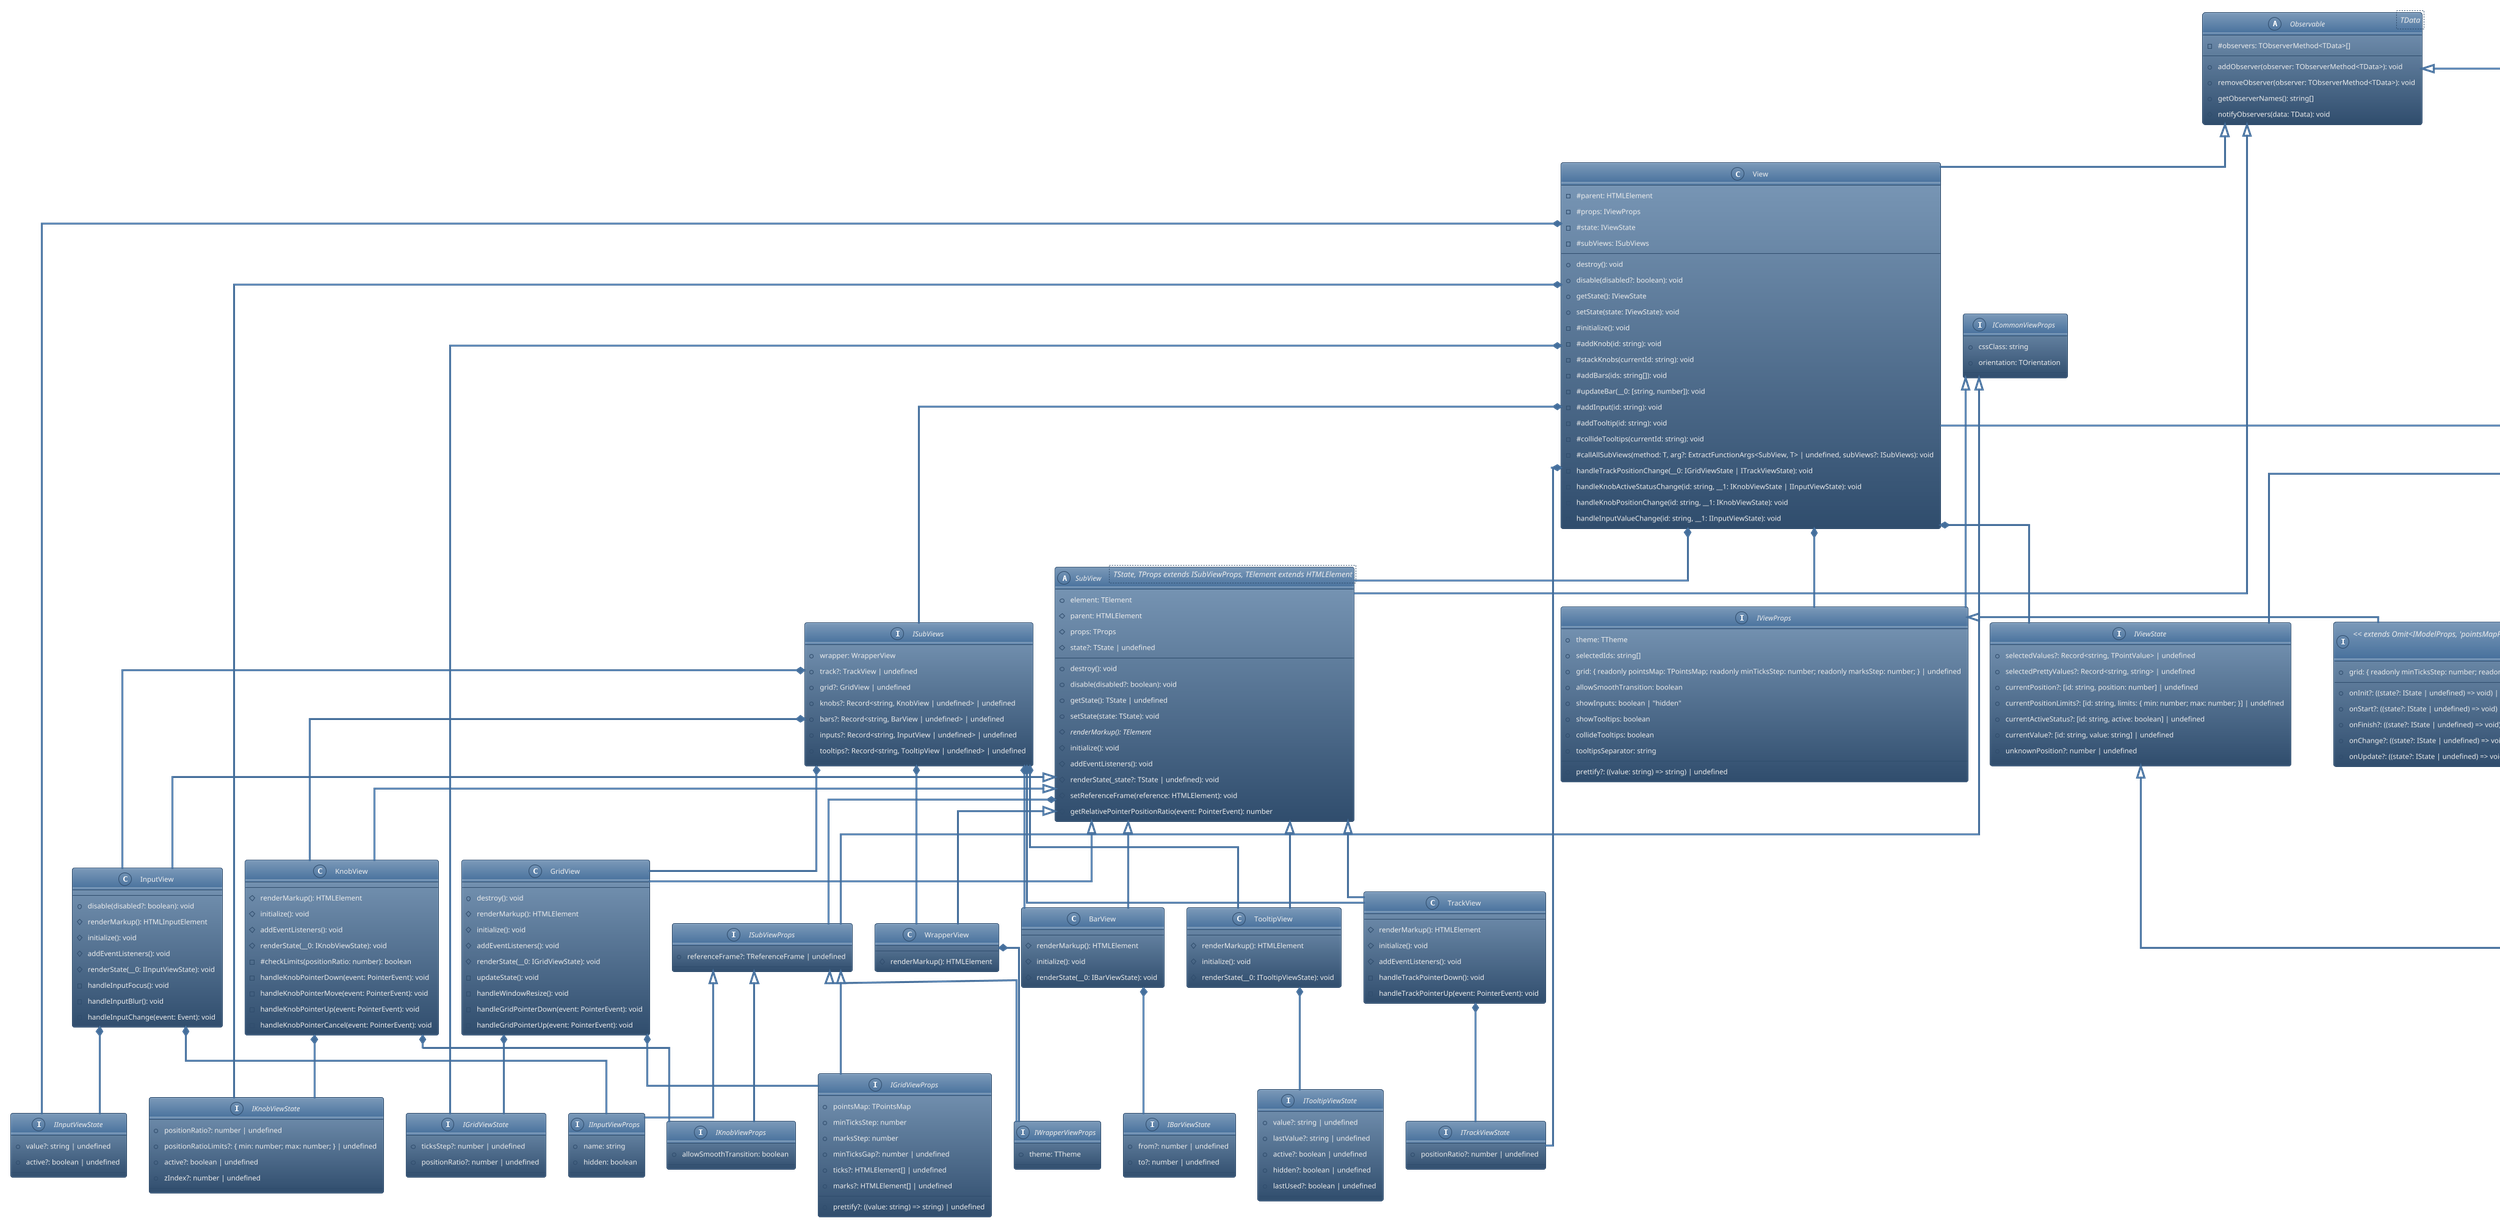 @startuml
!theme spacelab
skinparam defaultFontName Consolas
skinparam linetype ortho

abstract class Observable<TData> {
    -#observers: TObserverMethod<TData>[]
    +addObserver(observer: TObserverMethod<TData>): void
    +removeObserver(observer: TObserverMethod<TData>): void
    +getObserverNames(): string[]
    #notifyObservers(data: TData): void
}
together {
    interface IModelProps {
        +initialSelectedValues: Record<string, TPointValue>
        +valuesPrecision: number
        +collideKnobs: boolean
        +range?: { min: number; max: number; step: number; positionStep?: number | undefined; } | undefined
        +valuesArray?: string[] | number[] | undefined
        +pointsMap?: Record<number, TPointValue> | undefined
        +pointsMapPrecision?: number | undefined
        +positionsArray?: number[] | undefined
    }
    interface IModelState {
        +selectedPoints: Record<string, TPoint>
        +selectedPointsLimits: Record<string, { min: number; max: number; }>
    }
    interface IModelData {
        +currentPoint?: TCurrentPoint | undefined
        +currentPointLimits?: [id: string, limits: { min: number; max: number; }] | undefined
    }
    class Model extends Observable {
        -#props: IModelProps
        -#state: IModelState
        +getState(): IModelState
        +getSelectedPoints(): TCurrentPoint[]
        +getPointsMap(): [position: string, value: TPointValue][]
        +selectPointByUnknownPosition(positionRatio: number): void
        +selectPointByPosition(__0: [string, number]): void
        +selectPointByValue(__0: [string, TPointValue]): void
        +selectPointLimits(id: string): void
        -#initialize(): void
        -#generateValuesArrayFromRange(): void
        -#generatePointsMapFromArray(): void
        -#activatePointsMap(): void
        -#generatePositionsArray(): void
        -#getPositionRatioByValue(value: number, __1: { min: number; max: number; }): number
        -#getValueByPositionRatio(positionRatio: number, __1: { min: number; max: number; }): number
        -#getRoundedByStepValue(value: number, __1: { min: number; max: number; step: number; }): number
        -#checkPointLimits(__0: [string, number]): boolean
    }
}
together {
    together {
        interface IViewProps extends ICommonViewProps {
            +theme: TTheme
            +selectedIds: string[]
            +grid: { readonly pointsMap: TPointsMap; readonly minTicksStep: number; readonly marksStep: number; } | undefined
            +allowSmoothTransition: boolean
            +showInputs: boolean | "hidden"
            +showTooltips: boolean
            +collideTooltips: boolean
            +tooltipsSeparator: string
            +prettify?: ((value: string) => string) | undefined
        }
        interface IViewState {
            +selectedValues?: Record<string, TPointValue> | undefined
            +selectedPrettyValues?: Record<string, string> | undefined
            +currentPosition?: [id: string, position: number] | undefined
            +currentPositionLimits?: [id: string, limits: { min: number; max: number; }] | undefined
            +currentActiveStatus?: [id: string, active: boolean] | undefined
            +currentValue?: [id: string, value: string] | undefined
            +unknownPosition?: number | undefined
        }
        class View extends Observable {
            -#parent: HTMLElement
            -#props: IViewProps
            -#state: IViewState
            -#subViews: ISubViews
            +destroy(): void
            +disable(disabled?: boolean): void
            +getState(): IViewState
            +setState(state: IViewState): void
            -#initialize(): void
            -#addKnob(id: string): void
            -#stackKnobs(currentId: string): void
            -#addBars(ids: string[]): void
            -#updateBar(__0: [string, number]): void
            -#addInput(id: string): void
            -#addTooltip(id: string): void
            -#collideTooltips(currentId: string): void
            -#callAllSubViews(method: T, arg?: ExtractFunctionArgs<SubView, T> | undefined, subViews?: ISubViews): void
            -handleTrackPositionChange(__0: IGridViewState | ITrackViewState): void
            -handleKnobActiveStatusChange(id: string, __1: IKnobViewState | IInputViewState): void
            -handleKnobPositionChange(id: string, __1: IKnobViewState): void
            -handleInputValueChange(id: string, __1: IInputViewState): void
        }
    }
    together {
        interface ICommonViewProps {
            +cssClass: string
            +orientation: TOrientation
        }
        interface ISubViewProps extends ICommonViewProps {
            +referenceFrame?: TReferenceFrame | undefined
        }
        abstract class SubView<TState, TProps extends ISubViewProps, TElement extends HTMLElement> extends Observable {
            +element: TElement
            #parent: HTMLElement
            #props: TProps
            #state?: TState | undefined
            +destroy(): void
            +disable(disabled?: boolean): void
            +getState(): TState | undefined
            +setState(state: TState): void
            #{abstract} renderMarkup(): TElement
            #initialize(): void
            #addEventListeners(): void
            #renderState(_state?: TState | undefined): void
            #setReferenceFrame(reference: HTMLElement): void
            #getRelativePointerPositionRatio(event: PointerEvent): number
        }
        interface IWrapperViewProps extends ISubViewProps {
            +theme: TTheme
        }
        class WrapperView extends SubView {
            #renderMarkup(): HTMLElement
        }
        interface ITrackViewState {
            +positionRatio?: number | undefined
        }
        class TrackView extends SubView {
            #renderMarkup(): HTMLElement
            #initialize(): void
            #addEventListeners(): void
            -handleTrackPointerDown(): void
            -handleTrackPointerUp(event: PointerEvent): void
        }
        interface IGridViewProps extends ISubViewProps {
            +pointsMap: TPointsMap
            +minTicksStep: number
            +marksStep: number
            +prettify?: ((value: string) => string) | undefined
            +minTicksGap?: number | undefined
            +ticks?: HTMLElement[] | undefined
            +marks?: HTMLElement[] | undefined
        }
        interface IGridViewState {
            +ticksStep?: number | undefined
            +positionRatio?: number | undefined
        }
        class GridView extends SubView {
            +destroy(): void
            #renderMarkup(): HTMLElement
            #initialize(): void
            #addEventListeners(): void
            #renderState(__0: IGridViewState): void
            -updateState(): void
            -handleWindowResize(): void
            -handleGridPointerDown(event: PointerEvent): void
            -handleGridPointerUp(event: PointerEvent): void
        }
        interface IKnobViewProps extends ISubViewProps {
            +allowSmoothTransition: boolean
        }
        interface IKnobViewState {
            +positionRatio?: number | undefined
            +positionRatioLimits?: { min: number; max: number; } | undefined
            +active?: boolean | undefined
            +zIndex?: number | undefined
        }
        class KnobView extends SubView {
            #renderMarkup(): HTMLElement
            #initialize(): void
            #addEventListeners(): void
            #renderState(__0: IKnobViewState): void
            -#checkLimits(positionRatio: number): boolean
            -handleKnobPointerDown(event: PointerEvent): void
            -handleKnobPointerMove(event: PointerEvent): void
            -handleKnobPointerUp(event: PointerEvent): void
            -handleKnobPointerCancel(event: PointerEvent): void
        }
        interface IBarViewState {
            +from?: number | undefined
            +to?: number | undefined
        }
        class BarView extends SubView {
            #renderMarkup(): HTMLElement
            #initialize(): void
            #renderState(__0: IBarViewState): void
        }
        interface IInputViewProps extends ISubViewProps {
            +name: string
            +hidden: boolean
        }
        interface IInputViewState {
            +value?: string | undefined
            +active?: boolean | undefined
        }
        class InputView extends SubView {
            +disable(disabled?: boolean): void
            #renderMarkup(): HTMLInputElement
            #initialize(): void
            #addEventListeners(): void
            #renderState(__0: IInputViewState): void
            -handleInputFocus(): void
            -handleInputBlur(): void
            -handleInputChange(event: Event): void
        }
        interface ITooltipViewState {
            +value?: string | undefined
            +lastValue?: string | undefined
            +active?: boolean | undefined
            +hidden?: boolean | undefined
            +lastUsed?: boolean | undefined
        }
        class TooltipView extends SubView {
            #renderMarkup(): HTMLElement
            #initialize(): void
            #renderState(__0: ITooltipViewState): void
        }
        interface ISubViews {
            +wrapper: WrapperView
            +track?: TrackView | undefined
            +grid?: GridView | undefined
            +knobs?: Record<string, KnobView | undefined> | undefined
            +bars?: Record<string, BarView | undefined> | undefined
            +inputs?: Record<string, InputView | undefined> | undefined
            +tooltips?: Record<string, TooltipView | undefined> | undefined
        }
    }
}
together {
    interface IProps << extends Omit<IModelProps, 'pointsMapPrecision' | 'positionsArray'>, Omit<IViewProps, 'cssClass' | 'selectedIds' | 'grid'> >> {
        +grid: { readonly minTicksStep: number; readonly marksStep: number; readonly pointsMap?: TPointsMap | undefined; }
        +onInit?: ((state?: IState | undefined) => void) | undefined
        +onStart?: ((state?: IState | undefined) => void) | undefined
        +onFinish?: ((state?: IState | undefined) => void) | undefined
        +onChange?: ((state?: IState | undefined) => void) | undefined
        +onUpdate?: ((state?: IState | undefined) => void) | undefined
    }
    interface IState << extends Partial<IViewState>, Partial<IModelState> >> {}
    interface IData {
        +values?: Record<string, TPointValue> | undefined
        +positions?: Record<string, number> | undefined
    }
    class Presenter {
        -#parent: HTMLElement
        -#props: IProps
        -#state?: IState | undefined
        -#model?: Model | undefined
        -#view?: View | undefined
        +destroy(): void
        +disable(disabled?: boolean): void
        +restart(props?: Partial<IProps> | undefined): void
        +update(data?: IData | undefined): void
        +getState(): IState | undefined
        -#initialize(): void
        -#addObservers(): void
        -#removeObservers(): void
        -#updateState(): void
        -handleCurrentPointLimitsChange(__0: IModelData): void
        -handleCurrentPointChange(__0: IModelData): void
        -handleCurrentActiveStatusChange(__0: IViewState): void
        -handleCurrentPositionChange(__0: IViewState): void
        -handleCurrentValueChange(__0: IViewState): void
        -handleUnknownPositionChange(__0: IViewState): void
    }
}

SubView *-- ISubViewProps
GridView *-- IGridViewState
KnobView *-- IKnobViewState
BarView *-- IBarViewState
InputView *-- IInputViewState
TooltipView *-- ITooltipViewState
TrackView *-- ITrackViewState
GridView *-- IGridViewProps
KnobView *-- IKnobViewProps
InputView *-- IInputViewProps
WrapperView *-- IWrapperViewProps
View *-- IViewProps
View *-- IViewState
View *-- ISubViews
ISubViews *-- WrapperView
ISubViews *-- TrackView
ISubViews *-- GridView
ISubViews *-- KnobView
ISubViews *-- BarView
ISubViews *-- InputView
ISubViews *-- TooltipView
View *-- IGridViewState
View *-- ITrackViewState
View *-- IKnobViewState
View *-- IInputViewState
View *-- SubView
Model *-- IModelProps
Model *-- IModelState
Model *-- IModelData
Presenter *-- View
Presenter *-- IViewState
Presenter *-- Model
Presenter *-- IModelData
Presenter *-- IProps
Presenter *-- IState
Presenter *-- IData
IProps *-- IState
IViewProps <|-- IProps
IViewState <|-- IState
IModelProps <|-- IProps
IModelState <|-- IState
@enduml